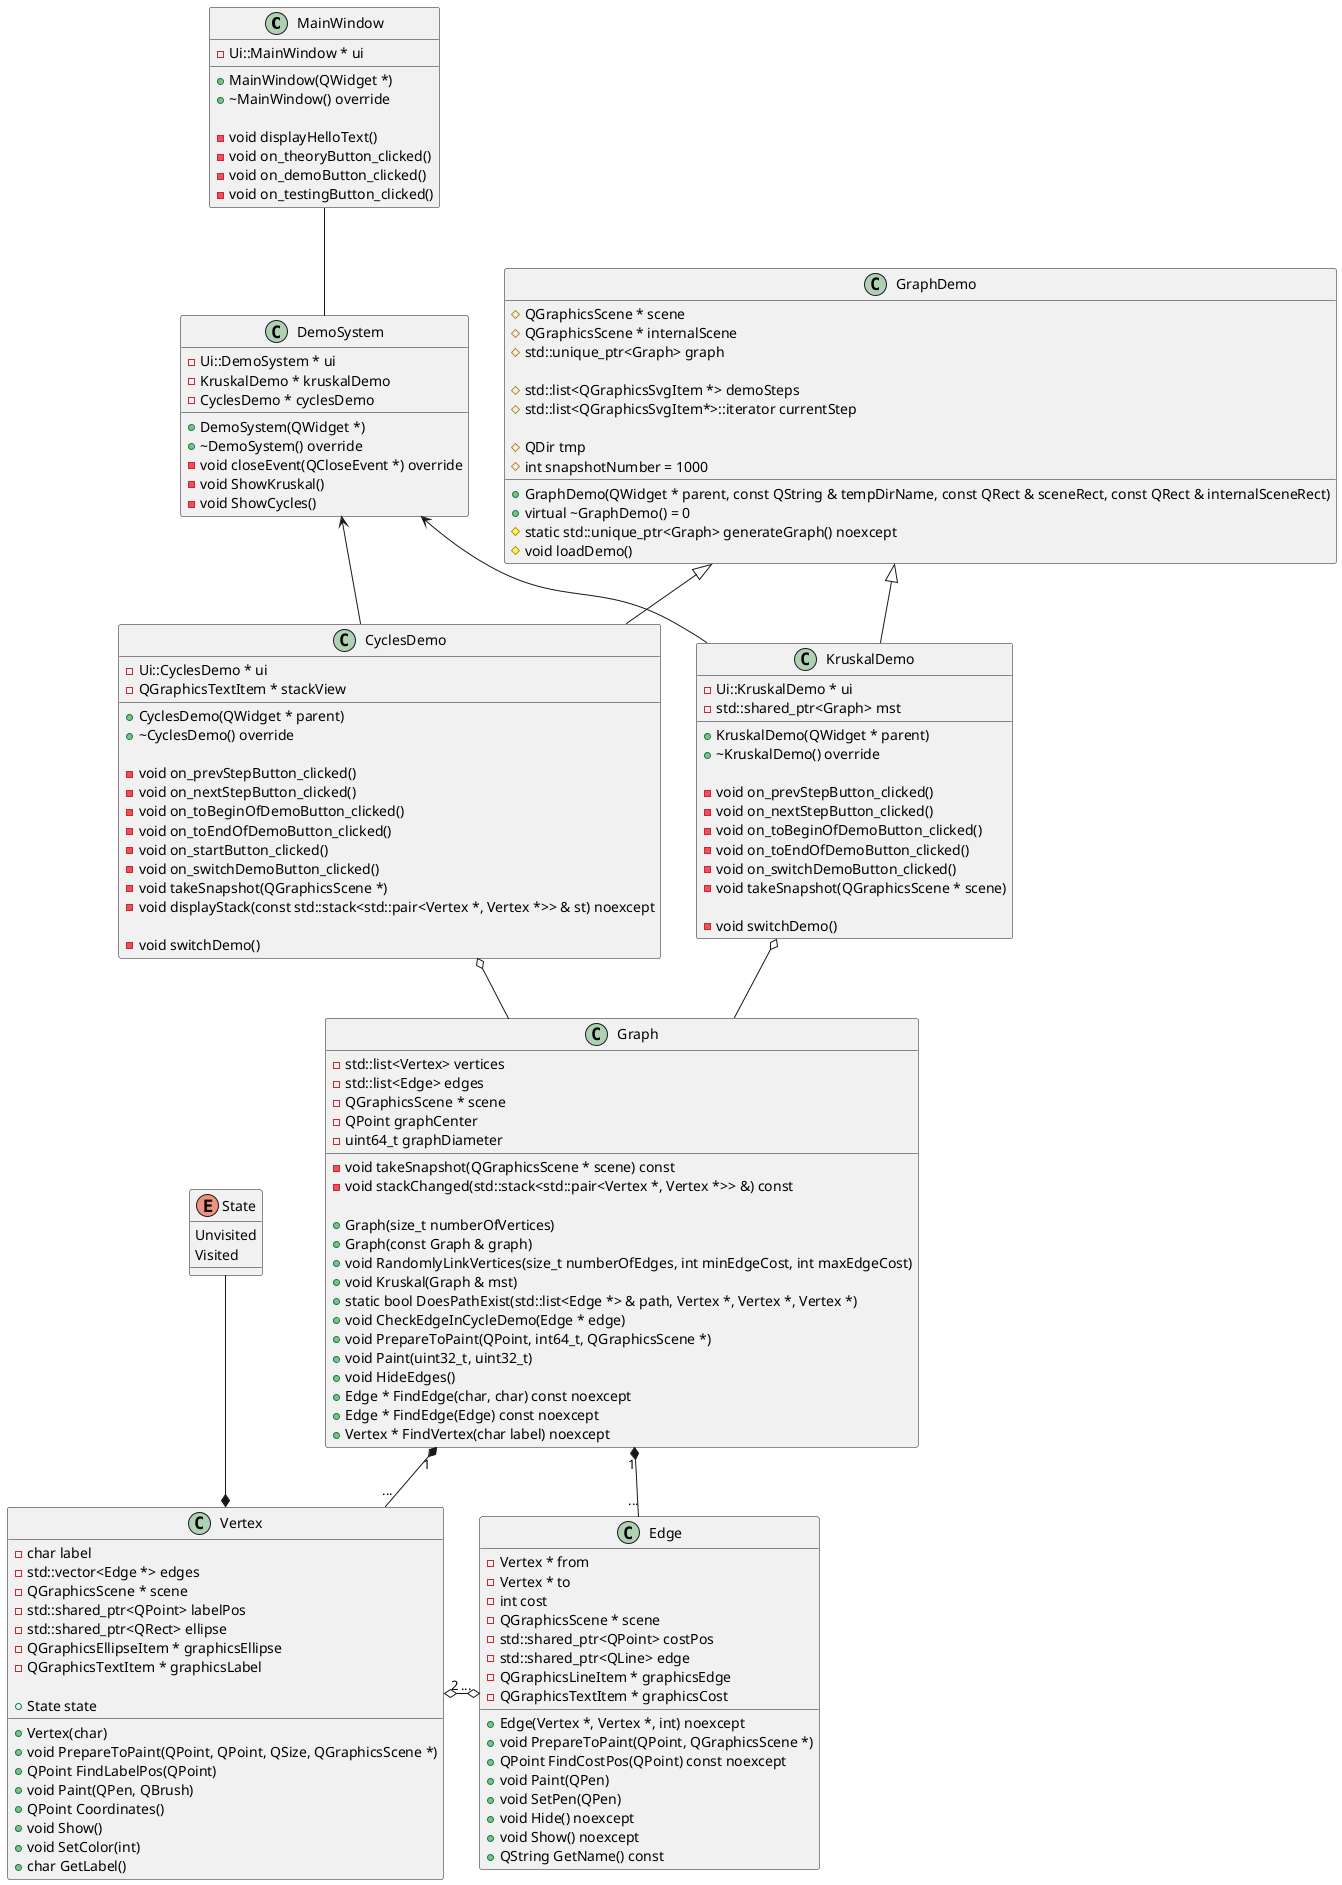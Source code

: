 @startuml
'https://plantuml.com/class-diagram

class MainWindow {
    - Ui::MainWindow * ui

    + MainWindow(QWidget *)
    + ~MainWindow() override

    - void displayHelloText()
    - void on_theoryButton_clicked()
    - void on_demoButton_clicked()
    - void on_testingButton_clicked()
}

class DemoSystem {
	- Ui::DemoSystem * ui
	- KruskalDemo * kruskalDemo
	- CyclesDemo * cyclesDemo

	+ DemoSystem(QWidget *)
	+ ~DemoSystem() override
	- void closeEvent(QCloseEvent *) override
	- void ShowKruskal()
	- void ShowCycles()
}
MainWindow -- DemoSystem

class GraphDemo {
    + GraphDemo(QWidget * parent, const QString & tempDirName, const QRect & sceneRect, const QRect & internalSceneRect)
    + virtual ~GraphDemo() = 0

    # QGraphicsScene * scene
    # QGraphicsScene * internalScene
    # std::unique_ptr<Graph> graph

    # std::list<QGraphicsSvgItem *> demoSteps
    # std::list<QGraphicsSvgItem*>::iterator currentStep

    # QDir tmp
    # int snapshotNumber = 1000

    # static std::unique_ptr<Graph> generateGraph() noexcept
    # void loadDemo()
}

class CyclesDemo {
	- Ui::CyclesDemo * ui
	- QGraphicsTextItem * stackView

	+ CyclesDemo(QWidget * parent)
    + ~CyclesDemo() override

	- void on_prevStepButton_clicked()
	- void on_nextStepButton_clicked()
	- void on_toBeginOfDemoButton_clicked()
	- void on_toEndOfDemoButton_clicked()
	- void on_startButton_clicked()
	- void on_switchDemoButton_clicked()
	- void takeSnapshot(QGraphicsScene *)
	- void displayStack(const std::stack<std::pair<Vertex *, Vertex *>> & st) noexcept

	- void switchDemo()
}
GraphDemo <|-- CyclesDemo
DemoSystem <-- CyclesDemo

class KruskalDemo {
	- Ui::KruskalDemo * ui
	- std::shared_ptr<Graph> mst

    + KruskalDemo(QWidget * parent)
    + ~KruskalDemo() override

	- void on_prevStepButton_clicked()
	- void on_nextStepButton_clicked()
	- void on_toBeginOfDemoButton_clicked()
	- void on_toEndOfDemoButton_clicked()
	- void on_switchDemoButton_clicked()
	- void takeSnapshot(QGraphicsScene * scene)

	- void switchDemo()
}
GraphDemo <|-- KruskalDemo
DemoSystem <-- KruskalDemo

class Graph {
    - std::list<Vertex> vertices
    - std::list<Edge> edges
    - QGraphicsScene * scene
    - QPoint graphCenter
    - uint64_t graphDiameter

    - void takeSnapshot(QGraphicsScene * scene) const
    - void stackChanged(std::stack<std::pair<Vertex *, Vertex *>> &) const

	+ Graph(size_t numberOfVertices)
	+ Graph(const Graph & graph)
	+ void RandomlyLinkVertices(size_t numberOfEdges, int minEdgeCost, int maxEdgeCost)
	+ void Kruskal(Graph & mst)
	+ static bool DoesPathExist(std::list<Edge *> & path, Vertex *, Vertex *, Vertex *)
	+ void CheckEdgeInCycleDemo(Edge * edge)
	+ void PrepareToPaint(QPoint, int64_t, QGraphicsScene *)
	+ void Paint(uint32_t, uint32_t)
	+ void HideEdges()
	+ Edge * FindEdge(char, char) const noexcept
	+ Edge * FindEdge(Edge) const noexcept
	+ Vertex * FindVertex(char label) noexcept
}
CyclesDemo o-- Graph
KruskalDemo o-- Graph

enum State {
    Unvisited
    Visited
}
class Vertex {
	- char label
	- std::vector<Edge *> edges
	- QGraphicsScene * scene
	- std::shared_ptr<QPoint> labelPos
	- std::shared_ptr<QRect> ellipse
	- QGraphicsEllipseItem * graphicsEllipse
	- QGraphicsTextItem * graphicsLabel

	+ State state
	+ Vertex(char)
	+ void PrepareToPaint(QPoint, QPoint, QSize, QGraphicsScene *)
	+ QPoint FindLabelPos(QPoint)
	+ void Paint(QPen, QBrush)
	+ QPoint Coordinates()
	+ void Show()
	+ void SetColor(int)
	+ char GetLabel()
}
Vertex *-up- State
Graph "1" *-- "..." Vertex
Vertex "2" o-right-o "..." Edge

class Edge {
	- Vertex * from
	- Vertex * to
	- int cost
	- QGraphicsScene * scene
	- std::shared_ptr<QPoint> costPos
	- std::shared_ptr<QLine> edge
	- QGraphicsLineItem * graphicsEdge
	- QGraphicsTextItem * graphicsCost

	+ Edge(Vertex *, Vertex *, int) noexcept
	+ void PrepareToPaint(QPoint, QGraphicsScene *)
	+ QPoint FindCostPos(QPoint) const noexcept
	+ void Paint(QPen)
	+ void SetPen(QPen)
	+ void Hide() noexcept
	+ void Show() noexcept
	+ QString GetName() const
}
Graph "1" *-- "..." Edge


@enduml